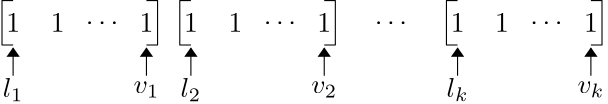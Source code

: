 <?xml version="1.0"?>
<!DOCTYPE ipe SYSTEM "ipe.dtd">
<ipe version="70218" creator="Ipe 7.2.28">
<info created="D:20250111151314" modified="D:20250111151314"/>
<ipestyle name="basic">
<symbol name="arrow/arc(spx)">
<path stroke="sym-stroke" fill="sym-stroke" pen="sym-pen">
0 0 m
-1 0.333 l
-1 -0.333 l
h
</path>
</symbol>
<symbol name="arrow/farc(spx)">
<path stroke="sym-stroke" fill="white" pen="sym-pen">
0 0 m
-1 0.333 l
-1 -0.333 l
h
</path>
</symbol>
<symbol name="arrow/ptarc(spx)">
<path stroke="sym-stroke" fill="sym-stroke" pen="sym-pen">
0 0 m
-1 0.333 l
-0.8 0 l
-1 -0.333 l
h
</path>
</symbol>
<symbol name="arrow/fptarc(spx)">
<path stroke="sym-stroke" fill="white" pen="sym-pen">
0 0 m
-1 0.333 l
-0.8 0 l
-1 -0.333 l
h
</path>
</symbol>
<symbol name="mark/circle(sx)" transformations="translations">
<path fill="sym-stroke">
0.6 0 0 0.6 0 0 e
0.4 0 0 0.4 0 0 e
</path>
</symbol>
<symbol name="mark/disk(sx)" transformations="translations">
<path fill="sym-stroke">
0.6 0 0 0.6 0 0 e
</path>
</symbol>
<symbol name="mark/fdisk(sfx)" transformations="translations">
<group>
<path fill="sym-fill">
0.5 0 0 0.5 0 0 e
</path>
<path fill="sym-stroke" fillrule="eofill">
0.6 0 0 0.6 0 0 e
0.4 0 0 0.4 0 0 e
</path>
</group>
</symbol>
<symbol name="mark/box(sx)" transformations="translations">
<path fill="sym-stroke" fillrule="eofill">
-0.6 -0.6 m
0.6 -0.6 l
0.6 0.6 l
-0.6 0.6 l
h
-0.4 -0.4 m
0.4 -0.4 l
0.4 0.4 l
-0.4 0.4 l
h
</path>
</symbol>
<symbol name="mark/square(sx)" transformations="translations">
<path fill="sym-stroke">
-0.6 -0.6 m
0.6 -0.6 l
0.6 0.6 l
-0.6 0.6 l
h
</path>
</symbol>
<symbol name="mark/fsquare(sfx)" transformations="translations">
<group>
<path fill="sym-fill">
-0.5 -0.5 m
0.5 -0.5 l
0.5 0.5 l
-0.5 0.5 l
h
</path>
<path fill="sym-stroke" fillrule="eofill">
-0.6 -0.6 m
0.6 -0.6 l
0.6 0.6 l
-0.6 0.6 l
h
-0.4 -0.4 m
0.4 -0.4 l
0.4 0.4 l
-0.4 0.4 l
h
</path>
</group>
</symbol>
<symbol name="mark/cross(sx)" transformations="translations">
<group>
<path fill="sym-stroke">
-0.43 -0.57 m
0.57 0.43 l
0.43 0.57 l
-0.57 -0.43 l
h
</path>
<path fill="sym-stroke">
-0.43 0.57 m
0.57 -0.43 l
0.43 -0.57 l
-0.57 0.43 l
h
</path>
</group>
</symbol>
<symbol name="arrow/fnormal(spx)">
<path stroke="sym-stroke" fill="white" pen="sym-pen">
0 0 m
-1 0.333 l
-1 -0.333 l
h
</path>
</symbol>
<symbol name="arrow/pointed(spx)">
<path stroke="sym-stroke" fill="sym-stroke" pen="sym-pen">
0 0 m
-1 0.333 l
-0.8 0 l
-1 -0.333 l
h
</path>
</symbol>
<symbol name="arrow/fpointed(spx)">
<path stroke="sym-stroke" fill="white" pen="sym-pen">
0 0 m
-1 0.333 l
-0.8 0 l
-1 -0.333 l
h
</path>
</symbol>
<symbol name="arrow/linear(spx)">
<path stroke="sym-stroke" pen="sym-pen">
-1 0.333 m
0 0 l
-1 -0.333 l
</path>
</symbol>
<symbol name="arrow/fdouble(spx)">
<path stroke="sym-stroke" fill="white" pen="sym-pen">
0 0 m
-1 0.333 l
-1 -0.333 l
h
-1 0 m
-2 0.333 l
-2 -0.333 l
h
</path>
</symbol>
<symbol name="arrow/double(spx)">
<path stroke="sym-stroke" fill="sym-stroke" pen="sym-pen">
0 0 m
-1 0.333 l
-1 -0.333 l
h
-1 0 m
-2 0.333 l
-2 -0.333 l
h
</path>
</symbol>
<symbol name="arrow/mid-normal(spx)">
<path stroke="sym-stroke" fill="sym-stroke" pen="sym-pen">
0.5 0 m
-0.5 0.333 l
-0.5 -0.333 l
h
</path>
</symbol>
<symbol name="arrow/mid-fnormal(spx)">
<path stroke="sym-stroke" fill="white" pen="sym-pen">
0.5 0 m
-0.5 0.333 l
-0.5 -0.333 l
h
</path>
</symbol>
<symbol name="arrow/mid-pointed(spx)">
<path stroke="sym-stroke" fill="sym-stroke" pen="sym-pen">
0.5 0 m
-0.5 0.333 l
-0.3 0 l
-0.5 -0.333 l
h
</path>
</symbol>
<symbol name="arrow/mid-fpointed(spx)">
<path stroke="sym-stroke" fill="white" pen="sym-pen">
0.5 0 m
-0.5 0.333 l
-0.3 0 l
-0.5 -0.333 l
h
</path>
</symbol>
<symbol name="arrow/mid-double(spx)">
<path stroke="sym-stroke" fill="sym-stroke" pen="sym-pen">
1 0 m
0 0.333 l
0 -0.333 l
h
0 0 m
-1 0.333 l
-1 -0.333 l
h
</path>
</symbol>
<symbol name="arrow/mid-fdouble(spx)">
<path stroke="sym-stroke" fill="white" pen="sym-pen">
1 0 m
0 0.333 l
0 -0.333 l
h
0 0 m
-1 0.333 l
-1 -0.333 l
h
</path>
</symbol>
<anglesize name="22.5 deg" value="22.5"/>
<anglesize name="30 deg" value="30"/>
<anglesize name="45 deg" value="45"/>
<anglesize name="60 deg" value="60"/>
<anglesize name="90 deg" value="90"/>
<arrowsize name="large" value="10"/>
<arrowsize name="small" value="5"/>
<arrowsize name="tiny" value="3"/>
<color name="blue" value="0 0 1"/>
<color name="brown" value="0.647 0.165 0.165"/>
<color name="darkblue" value="0 0 0.545"/>
<color name="darkcyan" value="0 0.545 0.545"/>
<color name="darkgray" value="0.663"/>
<color name="darkgreen" value="0 0.392 0"/>
<color name="darkmagenta" value="0.545 0 0.545"/>
<color name="darkorange" value="1 0.549 0"/>
<color name="darkred" value="0.545 0 0"/>
<color name="gold" value="1 0.843 0"/>
<color name="gray" value="0.745"/>
<color name="green" value="0 1 0"/>
<color name="lightblue" value="0.678 0.847 0.902"/>
<color name="lightcyan" value="0.878 1 1"/>
<color name="lightgray" value="0.827"/>
<color name="lightgreen" value="0.565 0.933 0.565"/>
<color name="lightyellow" value="1 1 0.878"/>
<color name="navy" value="0 0 0.502"/>
<color name="orange" value="1 0.647 0"/>
<color name="pink" value="1 0.753 0.796"/>
<color name="purple" value="0.627 0.125 0.941"/>
<color name="red" value="1 0 0"/>
<color name="seagreen" value="0.18 0.545 0.341"/>
<color name="turquoise" value="0.251 0.878 0.816"/>
<color name="violet" value="0.933 0.51 0.933"/>
<color name="yellow" value="1 1 0"/>
<dashstyle name="dash dot dotted" value="[4 2 1 2 1 2] 0"/>
<dashstyle name="dash dotted" value="[4 2 1 2] 0"/>
<dashstyle name="dashed" value="[4] 0"/>
<dashstyle name="dotted" value="[1 3] 0"/>
<gridsize name="10 pts (~3.5 mm)" value="10"/>
<gridsize name="14 pts (~5 mm)" value="14"/>
<gridsize name="16 pts (~6 mm)" value="16"/>
<gridsize name="20 pts (~7 mm)" value="20"/>
<gridsize name="28 pts (~10 mm)" value="28"/>
<gridsize name="32 pts (~12 mm)" value="32"/>
<gridsize name="4 pts" value="4"/>
<gridsize name="56 pts (~20 mm)" value="56"/>
<gridsize name="8 pts (~3 mm)" value="8"/>
<opacity name="10%" value="0.1"/>
<opacity name="30%" value="0.3"/>
<opacity name="50%" value="0.5"/>
<opacity name="75%" value="0.75"/>
<pen name="fat" value="1.2"/>
<pen name="heavier" value="0.8"/>
<pen name="ultrafat" value="2"/>
<symbolsize name="large" value="5"/>
<symbolsize name="small" value="2"/>
<symbolsize name="tiny" value="1.1"/>
<textsize name="Huge" value="\Huge"/>
<textsize name="LARGE" value="\LARGE"/>
<textsize name="Large" value="\Large"/>
<textsize name="footnote" value="\footnotesize"/>
<textsize name="huge" value="\huge"/>
<textsize name="large" value="\large"/>
<textsize name="script" value="\scriptsize"/>
<textsize name="small" value="\small"/>
<textsize name="tiny" value="\tiny"/>
<textstyle name="center" begin="\begin{center}" end="\end{center}"/>
<textstyle name="item" begin="\begin{itemize}\item{}" end="\end{itemize}"/>
<textstyle name="itemize" begin="\begin{itemize}" end="\end{itemize}"/>
<tiling name="falling" angle="-60" step="4" width="1"/>
<tiling name="rising" angle="30" step="4" width="1"/>
</ipestyle>
<page>
<layer name="alpha"/>
<view layers="alpha" active="alpha"/>
<text layer="alpha" transformations="translations" pos="152 760" stroke="black" type="label" width="4.981" height="6.42" depth="0" halign="center" valign="center" style="math">1 </text>
<text matrix="1 0 0 1 16 0" transformations="translations" pos="152 760" stroke="black" type="label" width="4.981" height="6.42" depth="0" halign="center" valign="center" style="math">1 </text>
<text matrix="1 0 0 1 48 0" transformations="translations" pos="152 760" stroke="black" type="label" width="4.981" height="6.42" depth="0" halign="center" valign="center" style="math">1 </text>
<text matrix="1 0 0 1 32 0" transformations="translations" pos="152 760" stroke="black" type="label" width="11.623" height="1.052" depth="0" halign="center" valign="center" style="math">\dots</text>
<path stroke="black">
152 768 m
148 768 l
148 752 l
152 752 l
</path>
<path stroke="black">
200 768 m
204 768 l
204 752 l
200 752 l
</path>
<text matrix="1 0 0 1 64 0" transformations="translations" pos="152 760" stroke="black" type="label" width="4.981" height="6.42" depth="0" halign="center" valign="center" style="math">1 </text>
<text matrix="1 0 0 1 80 0" transformations="translations" pos="152 760" stroke="black" type="label" width="4.981" height="6.42" depth="0" halign="center" valign="center" style="math">1 </text>
<text matrix="1 0 0 1 112 0" transformations="translations" pos="152 760" stroke="black" type="label" width="4.981" height="6.42" depth="0" halign="center" valign="center" style="math">1 </text>
<text matrix="1 0 0 1 96 0" transformations="translations" pos="152 760" stroke="black" type="label" width="11.623" height="1.052" depth="0" halign="center" valign="center" style="math">\dots</text>
<path matrix="1 0 0 1 64 0" stroke="black">
152 768 m
148 768 l
148 752 l
152 752 l
</path>
<path matrix="1 0 0 1 64 0" stroke="black">
200 768 m
204 768 l
204 752 l
200 752 l
</path>
<text matrix="1 0 0 1 160 0" transformations="translations" pos="152 760" stroke="black" type="label" width="4.981" height="6.42" depth="0" halign="center" valign="center" style="math">1 </text>
<text matrix="1 0 0 1 176 0" transformations="translations" pos="152 760" stroke="black" type="label" width="4.981" height="6.42" depth="0" halign="center" valign="center" style="math">1 </text>
<text matrix="1 0 0 1 208 0" transformations="translations" pos="152 760" stroke="black" type="label" width="4.981" height="6.42" depth="0" halign="center" valign="center" style="math">1 </text>
<text matrix="1 0 0 1 192 0" transformations="translations" pos="152 760" stroke="black" type="label" width="11.623" height="1.052" depth="0" halign="center" valign="center" style="math">\dots</text>
<path matrix="1 0 0 1 160 0" stroke="black">
152 768 m
148 768 l
148 752 l
152 752 l
</path>
<path matrix="1 0 0 1 160 0" stroke="black">
200 768 m
204 768 l
204 752 l
200 752 l
</path>
<text matrix="1 0 0 1 136 0" transformations="translations" pos="152 760" stroke="black" type="label" width="11.623" height="1.052" depth="0" halign="center" valign="center" style="math">\dots</text>
<text matrix="1 0 0 1 0 -24" transformations="translations" pos="152 760" stroke="black" type="label" width="7.442" height="6.923" depth="1.49" halign="center" valign="center" style="math">l_1</text>
<text matrix="1 0 0 1 48 -24" transformations="translations" pos="152 760" stroke="black" type="label" width="9.298" height="4.294" depth="1.49" halign="center" valign="center" style="math">v_1</text>
<text matrix="1 0 0 1 64 -24" transformations="translations" pos="152 760" stroke="black" type="label" width="7.442" height="6.923" depth="1.49" halign="center" valign="center" style="math">l_2</text>
<text matrix="1 0 0 1 112 -24" transformations="translations" pos="152 760" stroke="black" type="label" width="9.298" height="4.294" depth="1.49" halign="center" valign="center" style="math">v_2</text>
<text matrix="1 0 0 1 160 -24" transformations="translations" pos="152 760" stroke="black" type="label" width="7.874" height="6.923" depth="1.49" halign="center" valign="center" style="math">l_k</text>
<text matrix="1 0 0 1 208 -24" transformations="translations" pos="152 760" stroke="black" type="label" width="9.731" height="4.294" depth="1.49" halign="center" valign="center" style="math">v_k</text>
<path matrix="0.827369 0 0 0.827369 26.24 128.691" stroke="black">
152 740 m
152 752 l
</path>
<path matrix="0.599763 0 0 0.85163 60.8382 110.727" fill="0">
148 748 m
152 752 l
156 748 l
</path>
<path matrix="0.827369 0 0 0.827369 74.24 128.691" stroke="black">
152 740 m
152 752 l
</path>
<path matrix="0.599763 0 0 0.85163 108.838 110.727" fill="0">
148 748 m
152 752 l
156 748 l
</path>
<path matrix="0.827369 0 0 0.827369 90.24 128.691" stroke="black">
152 740 m
152 752 l
</path>
<path matrix="0.599763 0 0 0.85163 124.838 110.727" fill="0">
148 748 m
152 752 l
156 748 l
</path>
<path matrix="0.827369 0 0 0.827369 138.24 128.691" stroke="black">
152 740 m
152 752 l
</path>
<path matrix="0.599763 0 0 0.85163 172.838 110.727" fill="0">
148 748 m
152 752 l
156 748 l
</path>
<path matrix="0.827369 0 0 0.827369 186.24 128.691" stroke="black">
152 740 m
152 752 l
</path>
<path matrix="0.599763 0 0 0.85163 220.838 110.727" fill="0">
148 748 m
152 752 l
156 748 l
</path>
<path matrix="0.827369 0 0 0.827369 234.24 128.691" stroke="black">
152 740 m
152 752 l
</path>
<path matrix="0.599763 0 0 0.85163 268.838 110.727" fill="0">
148 748 m
152 752 l
156 748 l
</path>
</page>
</ipe>
